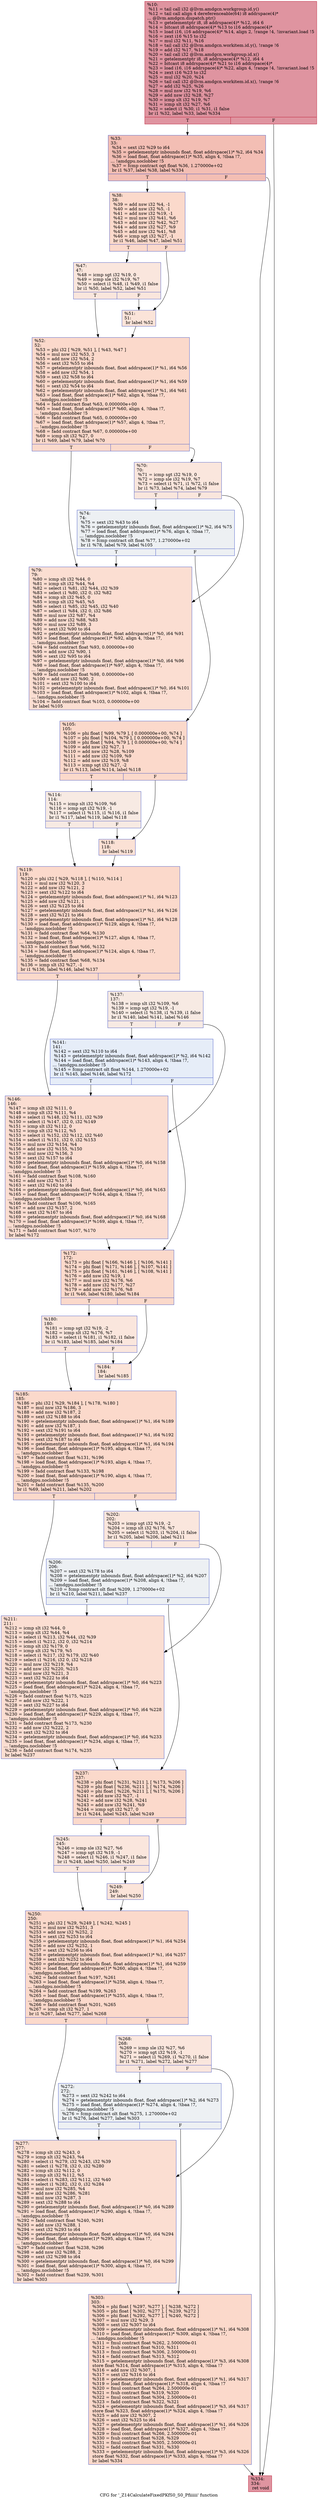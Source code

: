 digraph "CFG for '_Z14CalculateFixedPKfS0_S0_Pfiiiiii' function" {
	label="CFG for '_Z14CalculateFixedPKfS0_S0_Pfiiiiii' function";

	Node0x590f9d0 [shape=record,color="#b70d28ff", style=filled, fillcolor="#b70d2870",label="{%10:\l  %11 = tail call i32 @llvm.amdgcn.workgroup.id.y()\l  %12 = tail call align 4 dereferenceable(64) i8 addrspace(4)*\l... @llvm.amdgcn.dispatch.ptr()\l  %13 = getelementptr i8, i8 addrspace(4)* %12, i64 6\l  %14 = bitcast i8 addrspace(4)* %13 to i16 addrspace(4)*\l  %15 = load i16, i16 addrspace(4)* %14, align 2, !range !4, !invariant.load !5\l  %16 = zext i16 %15 to i32\l  %17 = mul i32 %11, %16\l  %18 = tail call i32 @llvm.amdgcn.workitem.id.y(), !range !6\l  %19 = add i32 %17, %18\l  %20 = tail call i32 @llvm.amdgcn.workgroup.id.x()\l  %21 = getelementptr i8, i8 addrspace(4)* %12, i64 4\l  %22 = bitcast i8 addrspace(4)* %21 to i16 addrspace(4)*\l  %23 = load i16, i16 addrspace(4)* %22, align 4, !range !4, !invariant.load !5\l  %24 = zext i16 %23 to i32\l  %25 = mul i32 %20, %24\l  %26 = tail call i32 @llvm.amdgcn.workitem.id.x(), !range !6\l  %27 = add i32 %25, %26\l  %28 = mul nsw i32 %19, %6\l  %29 = add nsw i32 %28, %27\l  %30 = icmp slt i32 %19, %7\l  %31 = icmp slt i32 %27, %6\l  %32 = select i1 %30, i1 %31, i1 false\l  br i1 %32, label %33, label %334\l|{<s0>T|<s1>F}}"];
	Node0x590f9d0:s0 -> Node0x5911f20;
	Node0x590f9d0:s1 -> Node0x5911fb0;
	Node0x5911f20 [shape=record,color="#3d50c3ff", style=filled, fillcolor="#e36c5570",label="{%33:\l33:                                               \l  %34 = sext i32 %29 to i64\l  %35 = getelementptr inbounds float, float addrspace(1)* %2, i64 %34\l  %36 = load float, float addrspace(1)* %35, align 4, !tbaa !7,\l... !amdgpu.noclobber !5\l  %37 = fcmp contract ogt float %36, 1.270000e+02\l  br i1 %37, label %38, label %334\l|{<s0>T|<s1>F}}"];
	Node0x5911f20:s0 -> Node0x59151b0;
	Node0x5911f20:s1 -> Node0x5911fb0;
	Node0x59151b0 [shape=record,color="#3d50c3ff", style=filled, fillcolor="#f7a88970",label="{%38:\l38:                                               \l  %39 = add nsw i32 %4, -1\l  %40 = add nsw i32 %5, -1\l  %41 = add nsw i32 %19, -1\l  %42 = mul nsw i32 %41, %6\l  %43 = add nsw i32 %42, %27\l  %44 = add nsw i32 %27, %9\l  %45 = add nsw i32 %41, %8\l  %46 = icmp sgt i32 %27, -1\l  br i1 %46, label %47, label %51\l|{<s0>T|<s1>F}}"];
	Node0x59151b0:s0 -> Node0x5915770;
	Node0x59151b0:s1 -> Node0x59157c0;
	Node0x5915770 [shape=record,color="#3d50c3ff", style=filled, fillcolor="#f3c7b170",label="{%47:\l47:                                               \l  %48 = icmp sgt i32 %19, 0\l  %49 = icmp sle i32 %19, %7\l  %50 = select i1 %48, i1 %49, i1 false\l  br i1 %50, label %52, label %51\l|{<s0>T|<s1>F}}"];
	Node0x5915770:s0 -> Node0x5915b00;
	Node0x5915770:s1 -> Node0x59157c0;
	Node0x59157c0 [shape=record,color="#3d50c3ff", style=filled, fillcolor="#f5c1a970",label="{%51:\l51:                                               \l  br label %52\l}"];
	Node0x59157c0 -> Node0x5915b00;
	Node0x5915b00 [shape=record,color="#3d50c3ff", style=filled, fillcolor="#f7a88970",label="{%52:\l52:                                               \l  %53 = phi i32 [ %29, %51 ], [ %43, %47 ]\l  %54 = mul nsw i32 %53, 3\l  %55 = add nsw i32 %54, 2\l  %56 = sext i32 %55 to i64\l  %57 = getelementptr inbounds float, float addrspace(1)* %1, i64 %56\l  %58 = add nsw i32 %54, 1\l  %59 = sext i32 %58 to i64\l  %60 = getelementptr inbounds float, float addrspace(1)* %1, i64 %59\l  %61 = sext i32 %54 to i64\l  %62 = getelementptr inbounds float, float addrspace(1)* %1, i64 %61\l  %63 = load float, float addrspace(1)* %62, align 4, !tbaa !7,\l... !amdgpu.noclobber !5\l  %64 = fadd contract float %63, 0.000000e+00\l  %65 = load float, float addrspace(1)* %60, align 4, !tbaa !7,\l... !amdgpu.noclobber !5\l  %66 = fadd contract float %65, 0.000000e+00\l  %67 = load float, float addrspace(1)* %57, align 4, !tbaa !7,\l... !amdgpu.noclobber !5\l  %68 = fadd contract float %67, 0.000000e+00\l  %69 = icmp slt i32 %27, 0\l  br i1 %69, label %79, label %70\l|{<s0>T|<s1>F}}"];
	Node0x5915b00:s0 -> Node0x5916f10;
	Node0x5915b00:s1 -> Node0x5916fa0;
	Node0x5916fa0 [shape=record,color="#3d50c3ff", style=filled, fillcolor="#f3c7b170",label="{%70:\l70:                                               \l  %71 = icmp sgt i32 %19, 0\l  %72 = icmp sle i32 %19, %7\l  %73 = select i1 %71, i1 %72, i1 false\l  br i1 %73, label %74, label %79\l|{<s0>T|<s1>F}}"];
	Node0x5916fa0:s0 -> Node0x59172b0;
	Node0x5916fa0:s1 -> Node0x5916f10;
	Node0x59172b0 [shape=record,color="#3d50c3ff", style=filled, fillcolor="#d6dce470",label="{%74:\l74:                                               \l  %75 = sext i32 %43 to i64\l  %76 = getelementptr inbounds float, float addrspace(1)* %2, i64 %75\l  %77 = load float, float addrspace(1)* %76, align 4, !tbaa !7,\l... !amdgpu.noclobber !5\l  %78 = fcmp contract olt float %77, 1.270000e+02\l  br i1 %78, label %79, label %105\l|{<s0>T|<s1>F}}"];
	Node0x59172b0:s0 -> Node0x5916f10;
	Node0x59172b0:s1 -> Node0x59175c0;
	Node0x5916f10 [shape=record,color="#3d50c3ff", style=filled, fillcolor="#f7b59970",label="{%79:\l79:                                               \l  %80 = icmp slt i32 %44, 0\l  %81 = icmp slt i32 %44, %4\l  %82 = select i1 %81, i32 %44, i32 %39\l  %83 = select i1 %80, i32 0, i32 %82\l  %84 = icmp slt i32 %45, 0\l  %85 = icmp slt i32 %45, %5\l  %86 = select i1 %85, i32 %45, i32 %40\l  %87 = select i1 %84, i32 0, i32 %86\l  %88 = mul nsw i32 %87, %4\l  %89 = add nsw i32 %88, %83\l  %90 = mul nsw i32 %89, 3\l  %91 = sext i32 %90 to i64\l  %92 = getelementptr inbounds float, float addrspace(1)* %0, i64 %91\l  %93 = load float, float addrspace(1)* %92, align 4, !tbaa !7,\l... !amdgpu.noclobber !5\l  %94 = fadd contract float %93, 0.000000e+00\l  %95 = add nsw i32 %90, 1\l  %96 = sext i32 %95 to i64\l  %97 = getelementptr inbounds float, float addrspace(1)* %0, i64 %96\l  %98 = load float, float addrspace(1)* %97, align 4, !tbaa !7,\l... !amdgpu.noclobber !5\l  %99 = fadd contract float %98, 0.000000e+00\l  %100 = add nsw i32 %90, 2\l  %101 = sext i32 %100 to i64\l  %102 = getelementptr inbounds float, float addrspace(1)* %0, i64 %101\l  %103 = load float, float addrspace(1)* %102, align 4, !tbaa !7,\l... !amdgpu.noclobber !5\l  %104 = fadd contract float %103, 0.000000e+00\l  br label %105\l}"];
	Node0x5916f10 -> Node0x59175c0;
	Node0x59175c0 [shape=record,color="#3d50c3ff", style=filled, fillcolor="#f7a88970",label="{%105:\l105:                                              \l  %106 = phi float [ %99, %79 ], [ 0.000000e+00, %74 ]\l  %107 = phi float [ %104, %79 ], [ 0.000000e+00, %74 ]\l  %108 = phi float [ %94, %79 ], [ 0.000000e+00, %74 ]\l  %109 = add nsw i32 %27, 1\l  %110 = add nsw i32 %28, %109\l  %111 = add nsw i32 %109, %9\l  %112 = add nsw i32 %19, %8\l  %113 = icmp sgt i32 %27, -2\l  br i1 %113, label %114, label %118\l|{<s0>T|<s1>F}}"];
	Node0x59175c0:s0 -> Node0x5918ad0;
	Node0x59175c0:s1 -> Node0x5918b20;
	Node0x5918ad0 [shape=record,color="#3d50c3ff", style=filled, fillcolor="#eed0c070",label="{%114:\l114:                                              \l  %115 = icmp slt i32 %109, %6\l  %116 = icmp sgt i32 %19, -1\l  %117 = select i1 %115, i1 %116, i1 false\l  br i1 %117, label %119, label %118\l|{<s0>T|<s1>F}}"];
	Node0x5918ad0:s0 -> Node0x5918e30;
	Node0x5918ad0:s1 -> Node0x5918b20;
	Node0x5918b20 [shape=record,color="#3d50c3ff", style=filled, fillcolor="#f7bca170",label="{%118:\l118:                                              \l  br label %119\l}"];
	Node0x5918b20 -> Node0x5918e30;
	Node0x5918e30 [shape=record,color="#3d50c3ff", style=filled, fillcolor="#f7a88970",label="{%119:\l119:                                              \l  %120 = phi i32 [ %29, %118 ], [ %110, %114 ]\l  %121 = mul nsw i32 %120, 3\l  %122 = add nsw i32 %121, 2\l  %123 = sext i32 %122 to i64\l  %124 = getelementptr inbounds float, float addrspace(1)* %1, i64 %123\l  %125 = add nsw i32 %121, 1\l  %126 = sext i32 %125 to i64\l  %127 = getelementptr inbounds float, float addrspace(1)* %1, i64 %126\l  %128 = sext i32 %121 to i64\l  %129 = getelementptr inbounds float, float addrspace(1)* %1, i64 %128\l  %130 = load float, float addrspace(1)* %129, align 4, !tbaa !7,\l... !amdgpu.noclobber !5\l  %131 = fadd contract float %64, %130\l  %132 = load float, float addrspace(1)* %127, align 4, !tbaa !7,\l... !amdgpu.noclobber !5\l  %133 = fadd contract float %66, %132\l  %134 = load float, float addrspace(1)* %124, align 4, !tbaa !7,\l... !amdgpu.noclobber !5\l  %135 = fadd contract float %68, %134\l  %136 = icmp slt i32 %27, -1\l  br i1 %136, label %146, label %137\l|{<s0>T|<s1>F}}"];
	Node0x5918e30:s0 -> Node0x5919d30;
	Node0x5918e30:s1 -> Node0x5919dc0;
	Node0x5919dc0 [shape=record,color="#3d50c3ff", style=filled, fillcolor="#eed0c070",label="{%137:\l137:                                              \l  %138 = icmp slt i32 %109, %6\l  %139 = icmp sgt i32 %19, -1\l  %140 = select i1 %138, i1 %139, i1 false\l  br i1 %140, label %141, label %146\l|{<s0>T|<s1>F}}"];
	Node0x5919dc0:s0 -> Node0x591a0d0;
	Node0x5919dc0:s1 -> Node0x5919d30;
	Node0x591a0d0 [shape=record,color="#3d50c3ff", style=filled, fillcolor="#c7d7f070",label="{%141:\l141:                                              \l  %142 = sext i32 %110 to i64\l  %143 = getelementptr inbounds float, float addrspace(1)* %2, i64 %142\l  %144 = load float, float addrspace(1)* %143, align 4, !tbaa !7,\l... !amdgpu.noclobber !5\l  %145 = fcmp contract olt float %144, 1.270000e+02\l  br i1 %145, label %146, label %172\l|{<s0>T|<s1>F}}"];
	Node0x591a0d0:s0 -> Node0x5919d30;
	Node0x591a0d0:s1 -> Node0x591a3e0;
	Node0x5919d30 [shape=record,color="#3d50c3ff", style=filled, fillcolor="#f7b39670",label="{%146:\l146:                                              \l  %147 = icmp slt i32 %111, 0\l  %148 = icmp slt i32 %111, %4\l  %149 = select i1 %148, i32 %111, i32 %39\l  %150 = select i1 %147, i32 0, i32 %149\l  %151 = icmp slt i32 %112, 0\l  %152 = icmp slt i32 %112, %5\l  %153 = select i1 %152, i32 %112, i32 %40\l  %154 = select i1 %151, i32 0, i32 %153\l  %155 = mul nsw i32 %154, %4\l  %156 = add nsw i32 %155, %150\l  %157 = mul nsw i32 %156, 3\l  %158 = sext i32 %157 to i64\l  %159 = getelementptr inbounds float, float addrspace(1)* %0, i64 %158\l  %160 = load float, float addrspace(1)* %159, align 4, !tbaa !7,\l... !amdgpu.noclobber !5\l  %161 = fadd contract float %108, %160\l  %162 = add nsw i32 %157, 1\l  %163 = sext i32 %162 to i64\l  %164 = getelementptr inbounds float, float addrspace(1)* %0, i64 %163\l  %165 = load float, float addrspace(1)* %164, align 4, !tbaa !7,\l... !amdgpu.noclobber !5\l  %166 = fadd contract float %106, %165\l  %167 = add nsw i32 %157, 2\l  %168 = sext i32 %167 to i64\l  %169 = getelementptr inbounds float, float addrspace(1)* %0, i64 %168\l  %170 = load float, float addrspace(1)* %169, align 4, !tbaa !7,\l... !amdgpu.noclobber !5\l  %171 = fadd contract float %107, %170\l  br label %172\l}"];
	Node0x5919d30 -> Node0x591a3e0;
	Node0x591a3e0 [shape=record,color="#3d50c3ff", style=filled, fillcolor="#f7a88970",label="{%172:\l172:                                              \l  %173 = phi float [ %166, %146 ], [ %106, %141 ]\l  %174 = phi float [ %171, %146 ], [ %107, %141 ]\l  %175 = phi float [ %161, %146 ], [ %108, %141 ]\l  %176 = add nsw i32 %19, 1\l  %177 = mul nsw i32 %176, %6\l  %178 = add nsw i32 %177, %27\l  %179 = add nsw i32 %176, %8\l  br i1 %46, label %180, label %184\l|{<s0>T|<s1>F}}"];
	Node0x591a3e0:s0 -> Node0x591b860;
	Node0x591a3e0:s1 -> Node0x591b8b0;
	Node0x591b860 [shape=record,color="#3d50c3ff", style=filled, fillcolor="#f3c7b170",label="{%180:\l180:                                              \l  %181 = icmp sgt i32 %19, -2\l  %182 = icmp slt i32 %176, %7\l  %183 = select i1 %181, i1 %182, i1 false\l  br i1 %183, label %185, label %184\l|{<s0>T|<s1>F}}"];
	Node0x591b860:s0 -> Node0x591bbc0;
	Node0x591b860:s1 -> Node0x591b8b0;
	Node0x591b8b0 [shape=record,color="#3d50c3ff", style=filled, fillcolor="#f5c1a970",label="{%184:\l184:                                              \l  br label %185\l}"];
	Node0x591b8b0 -> Node0x591bbc0;
	Node0x591bbc0 [shape=record,color="#3d50c3ff", style=filled, fillcolor="#f7a88970",label="{%185:\l185:                                              \l  %186 = phi i32 [ %29, %184 ], [ %178, %180 ]\l  %187 = mul nsw i32 %186, 3\l  %188 = add nsw i32 %187, 2\l  %189 = sext i32 %188 to i64\l  %190 = getelementptr inbounds float, float addrspace(1)* %1, i64 %189\l  %191 = add nsw i32 %187, 1\l  %192 = sext i32 %191 to i64\l  %193 = getelementptr inbounds float, float addrspace(1)* %1, i64 %192\l  %194 = sext i32 %187 to i64\l  %195 = getelementptr inbounds float, float addrspace(1)* %1, i64 %194\l  %196 = load float, float addrspace(1)* %195, align 4, !tbaa !7,\l... !amdgpu.noclobber !5\l  %197 = fadd contract float %131, %196\l  %198 = load float, float addrspace(1)* %193, align 4, !tbaa !7,\l... !amdgpu.noclobber !5\l  %199 = fadd contract float %133, %198\l  %200 = load float, float addrspace(1)* %190, align 4, !tbaa !7,\l... !amdgpu.noclobber !5\l  %201 = fadd contract float %135, %200\l  br i1 %69, label %211, label %202\l|{<s0>T|<s1>F}}"];
	Node0x591bbc0:s0 -> Node0x591c600;
	Node0x591bbc0:s1 -> Node0x591c690;
	Node0x591c690 [shape=record,color="#3d50c3ff", style=filled, fillcolor="#f3c7b170",label="{%202:\l202:                                              \l  %203 = icmp sgt i32 %19, -2\l  %204 = icmp slt i32 %176, %7\l  %205 = select i1 %203, i1 %204, i1 false\l  br i1 %205, label %206, label %211\l|{<s0>T|<s1>F}}"];
	Node0x591c690:s0 -> Node0x591c9a0;
	Node0x591c690:s1 -> Node0x591c600;
	Node0x591c9a0 [shape=record,color="#3d50c3ff", style=filled, fillcolor="#d6dce470",label="{%206:\l206:                                              \l  %207 = sext i32 %178 to i64\l  %208 = getelementptr inbounds float, float addrspace(1)* %2, i64 %207\l  %209 = load float, float addrspace(1)* %208, align 4, !tbaa !7,\l... !amdgpu.noclobber !5\l  %210 = fcmp contract olt float %209, 1.270000e+02\l  br i1 %210, label %211, label %237\l|{<s0>T|<s1>F}}"];
	Node0x591c9a0:s0 -> Node0x591c600;
	Node0x591c9a0:s1 -> Node0x591ccb0;
	Node0x591c600 [shape=record,color="#3d50c3ff", style=filled, fillcolor="#f7b59970",label="{%211:\l211:                                              \l  %212 = icmp slt i32 %44, 0\l  %213 = icmp slt i32 %44, %4\l  %214 = select i1 %213, i32 %44, i32 %39\l  %215 = select i1 %212, i32 0, i32 %214\l  %216 = icmp slt i32 %179, 0\l  %217 = icmp slt i32 %179, %5\l  %218 = select i1 %217, i32 %179, i32 %40\l  %219 = select i1 %216, i32 0, i32 %218\l  %220 = mul nsw i32 %219, %4\l  %221 = add nsw i32 %220, %215\l  %222 = mul nsw i32 %221, 3\l  %223 = sext i32 %222 to i64\l  %224 = getelementptr inbounds float, float addrspace(1)* %0, i64 %223\l  %225 = load float, float addrspace(1)* %224, align 4, !tbaa !7,\l... !amdgpu.noclobber !5\l  %226 = fadd contract float %175, %225\l  %227 = add nsw i32 %222, 1\l  %228 = sext i32 %227 to i64\l  %229 = getelementptr inbounds float, float addrspace(1)* %0, i64 %228\l  %230 = load float, float addrspace(1)* %229, align 4, !tbaa !7,\l... !amdgpu.noclobber !5\l  %231 = fadd contract float %173, %230\l  %232 = add nsw i32 %222, 2\l  %233 = sext i32 %232 to i64\l  %234 = getelementptr inbounds float, float addrspace(1)* %0, i64 %233\l  %235 = load float, float addrspace(1)* %234, align 4, !tbaa !7,\l... !amdgpu.noclobber !5\l  %236 = fadd contract float %174, %235\l  br label %237\l}"];
	Node0x591c600 -> Node0x591ccb0;
	Node0x591ccb0 [shape=record,color="#3d50c3ff", style=filled, fillcolor="#f7a88970",label="{%237:\l237:                                              \l  %238 = phi float [ %231, %211 ], [ %173, %206 ]\l  %239 = phi float [ %236, %211 ], [ %174, %206 ]\l  %240 = phi float [ %226, %211 ], [ %175, %206 ]\l  %241 = add nsw i32 %27, -1\l  %242 = add nsw i32 %28, %241\l  %243 = add nsw i32 %241, %9\l  %244 = icmp sgt i32 %27, 0\l  br i1 %244, label %245, label %249\l|{<s0>T|<s1>F}}"];
	Node0x591ccb0:s0 -> Node0x591e130;
	Node0x591ccb0:s1 -> Node0x591e180;
	Node0x591e130 [shape=record,color="#3d50c3ff", style=filled, fillcolor="#f3c7b170",label="{%245:\l245:                                              \l  %246 = icmp sle i32 %27, %6\l  %247 = icmp sgt i32 %19, -1\l  %248 = select i1 %246, i1 %247, i1 false\l  br i1 %248, label %250, label %249\l|{<s0>T|<s1>F}}"];
	Node0x591e130:s0 -> Node0x591e490;
	Node0x591e130:s1 -> Node0x591e180;
	Node0x591e180 [shape=record,color="#3d50c3ff", style=filled, fillcolor="#f5c1a970",label="{%249:\l249:                                              \l  br label %250\l}"];
	Node0x591e180 -> Node0x591e490;
	Node0x591e490 [shape=record,color="#3d50c3ff", style=filled, fillcolor="#f7a88970",label="{%250:\l250:                                              \l  %251 = phi i32 [ %29, %249 ], [ %242, %245 ]\l  %252 = mul nsw i32 %251, 3\l  %253 = add nsw i32 %252, 2\l  %254 = sext i32 %253 to i64\l  %255 = getelementptr inbounds float, float addrspace(1)* %1, i64 %254\l  %256 = add nsw i32 %252, 1\l  %257 = sext i32 %256 to i64\l  %258 = getelementptr inbounds float, float addrspace(1)* %1, i64 %257\l  %259 = sext i32 %252 to i64\l  %260 = getelementptr inbounds float, float addrspace(1)* %1, i64 %259\l  %261 = load float, float addrspace(1)* %260, align 4, !tbaa !7,\l... !amdgpu.noclobber !5\l  %262 = fadd contract float %197, %261\l  %263 = load float, float addrspace(1)* %258, align 4, !tbaa !7,\l... !amdgpu.noclobber !5\l  %264 = fadd contract float %199, %263\l  %265 = load float, float addrspace(1)* %255, align 4, !tbaa !7,\l... !amdgpu.noclobber !5\l  %266 = fadd contract float %201, %265\l  %267 = icmp slt i32 %27, 1\l  br i1 %267, label %277, label %268\l|{<s0>T|<s1>F}}"];
	Node0x591e490:s0 -> Node0x5919a80;
	Node0x591e490:s1 -> Node0x5919b10;
	Node0x5919b10 [shape=record,color="#3d50c3ff", style=filled, fillcolor="#f3c7b170",label="{%268:\l268:                                              \l  %269 = icmp sle i32 %27, %6\l  %270 = icmp sgt i32 %19, -1\l  %271 = select i1 %269, i1 %270, i1 false\l  br i1 %271, label %272, label %277\l|{<s0>T|<s1>F}}"];
	Node0x5919b10:s0 -> Node0x5919c50;
	Node0x5919b10:s1 -> Node0x5919a80;
	Node0x5919c50 [shape=record,color="#3d50c3ff", style=filled, fillcolor="#d6dce470",label="{%272:\l272:                                              \l  %273 = sext i32 %242 to i64\l  %274 = getelementptr inbounds float, float addrspace(1)* %2, i64 %273\l  %275 = load float, float addrspace(1)* %274, align 4, !tbaa !7,\l... !amdgpu.noclobber !5\l  %276 = fcmp contract olt float %275, 1.270000e+02\l  br i1 %276, label %277, label %303\l|{<s0>T|<s1>F}}"];
	Node0x5919c50:s0 -> Node0x5919a80;
	Node0x5919c50:s1 -> Node0x591fe10;
	Node0x5919a80 [shape=record,color="#3d50c3ff", style=filled, fillcolor="#f7b59970",label="{%277:\l277:                                              \l  %278 = icmp slt i32 %243, 0\l  %279 = icmp slt i32 %243, %4\l  %280 = select i1 %279, i32 %243, i32 %39\l  %281 = select i1 %278, i32 0, i32 %280\l  %282 = icmp slt i32 %112, 0\l  %283 = icmp slt i32 %112, %5\l  %284 = select i1 %283, i32 %112, i32 %40\l  %285 = select i1 %282, i32 0, i32 %284\l  %286 = mul nsw i32 %285, %4\l  %287 = add nsw i32 %286, %281\l  %288 = mul nsw i32 %287, 3\l  %289 = sext i32 %288 to i64\l  %290 = getelementptr inbounds float, float addrspace(1)* %0, i64 %289\l  %291 = load float, float addrspace(1)* %290, align 4, !tbaa !7,\l... !amdgpu.noclobber !5\l  %292 = fadd contract float %240, %291\l  %293 = add nsw i32 %288, 1\l  %294 = sext i32 %293 to i64\l  %295 = getelementptr inbounds float, float addrspace(1)* %0, i64 %294\l  %296 = load float, float addrspace(1)* %295, align 4, !tbaa !7,\l... !amdgpu.noclobber !5\l  %297 = fadd contract float %238, %296\l  %298 = add nsw i32 %288, 2\l  %299 = sext i32 %298 to i64\l  %300 = getelementptr inbounds float, float addrspace(1)* %0, i64 %299\l  %301 = load float, float addrspace(1)* %300, align 4, !tbaa !7,\l... !amdgpu.noclobber !5\l  %302 = fadd contract float %239, %301\l  br label %303\l}"];
	Node0x5919a80 -> Node0x591fe10;
	Node0x591fe10 [shape=record,color="#3d50c3ff", style=filled, fillcolor="#f7a88970",label="{%303:\l303:                                              \l  %304 = phi float [ %297, %277 ], [ %238, %272 ]\l  %305 = phi float [ %302, %277 ], [ %239, %272 ]\l  %306 = phi float [ %292, %277 ], [ %240, %272 ]\l  %307 = mul nsw i32 %29, 3\l  %308 = sext i32 %307 to i64\l  %309 = getelementptr inbounds float, float addrspace(1)* %1, i64 %308\l  %310 = load float, float addrspace(1)* %309, align 4, !tbaa !7,\l... !amdgpu.noclobber !5\l  %311 = fmul contract float %262, 2.500000e-01\l  %312 = fsub contract float %310, %311\l  %313 = fmul contract float %306, 2.500000e-01\l  %314 = fadd contract float %313, %312\l  %315 = getelementptr inbounds float, float addrspace(1)* %3, i64 %308\l  store float %314, float addrspace(1)* %315, align 4, !tbaa !7\l  %316 = add nsw i32 %307, 1\l  %317 = sext i32 %316 to i64\l  %318 = getelementptr inbounds float, float addrspace(1)* %1, i64 %317\l  %319 = load float, float addrspace(1)* %318, align 4, !tbaa !7\l  %320 = fmul contract float %264, 2.500000e-01\l  %321 = fsub contract float %319, %320\l  %322 = fmul contract float %304, 2.500000e-01\l  %323 = fadd contract float %322, %321\l  %324 = getelementptr inbounds float, float addrspace(1)* %3, i64 %317\l  store float %323, float addrspace(1)* %324, align 4, !tbaa !7\l  %325 = add nsw i32 %307, 2\l  %326 = sext i32 %325 to i64\l  %327 = getelementptr inbounds float, float addrspace(1)* %1, i64 %326\l  %328 = load float, float addrspace(1)* %327, align 4, !tbaa !7\l  %329 = fmul contract float %266, 2.500000e-01\l  %330 = fsub contract float %328, %329\l  %331 = fmul contract float %305, 2.500000e-01\l  %332 = fadd contract float %331, %330\l  %333 = getelementptr inbounds float, float addrspace(1)* %3, i64 %326\l  store float %332, float addrspace(1)* %333, align 4, !tbaa !7\l  br label %334\l}"];
	Node0x591fe10 -> Node0x5911fb0;
	Node0x5911fb0 [shape=record,color="#b70d28ff", style=filled, fillcolor="#b70d2870",label="{%334:\l334:                                              \l  ret void\l}"];
}
